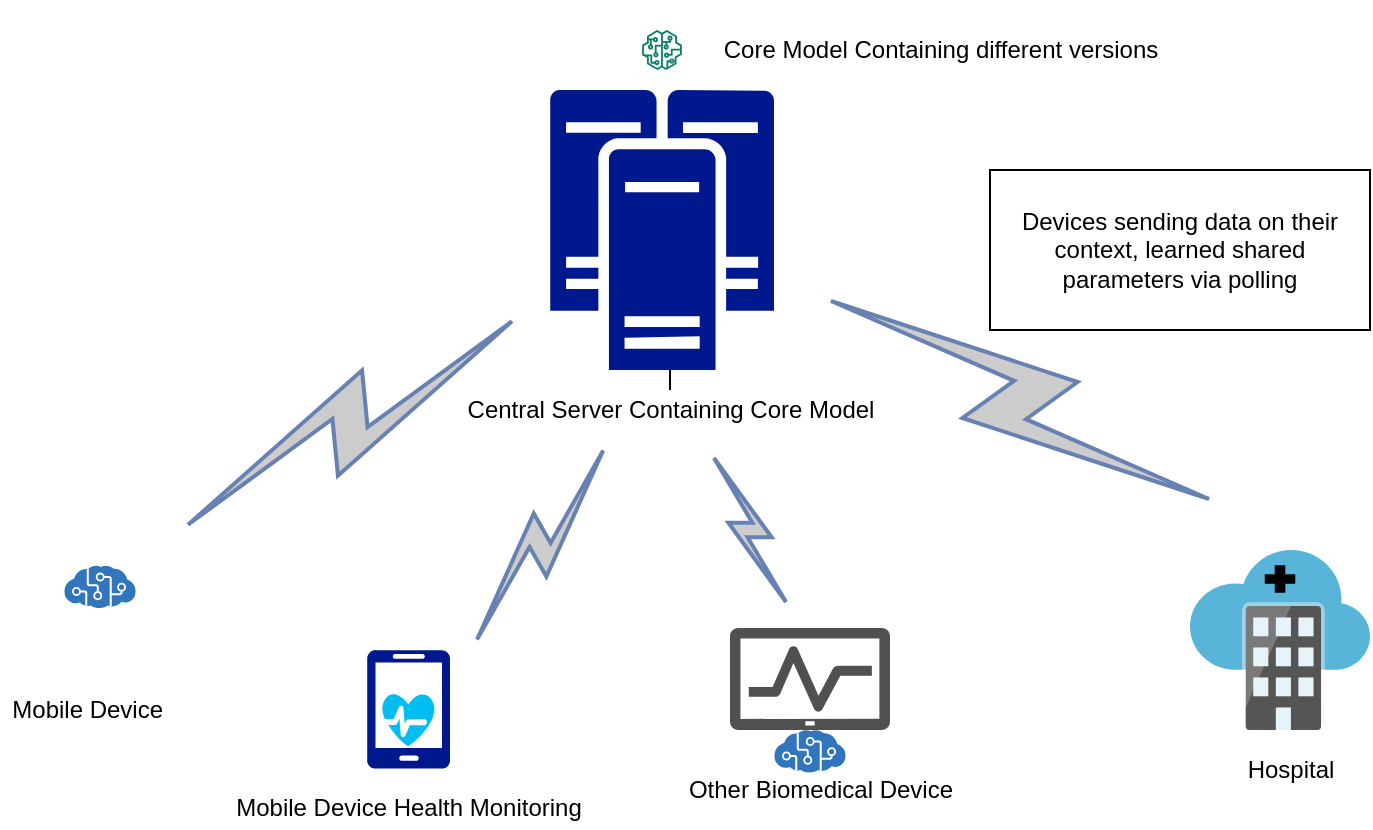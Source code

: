 <mxfile version="15.7.3" type="github">
  <diagram id="7geyOl3rKRpMNPWmD4LE" name="Page-1">
    <mxGraphModel dx="946" dy="614" grid="1" gridSize="10" guides="1" tooltips="1" connect="1" arrows="1" fold="1" page="1" pageScale="1" pageWidth="850" pageHeight="1100" math="0" shadow="0">
      <root>
        <mxCell id="0" />
        <mxCell id="1" parent="0" />
        <mxCell id="iEKxfYjAYJ7HfhQAn8b0-33" value="" style="edgeStyle=orthogonalEdgeStyle;rounded=0;orthogonalLoop=1;jettySize=auto;html=1;" edge="1" parent="1" source="97FAeLUFrbpvgxApTRIG-9" target="97FAeLUFrbpvgxApTRIG-11">
          <mxGeometry relative="1" as="geometry" />
        </mxCell>
        <mxCell id="97FAeLUFrbpvgxApTRIG-9" value="Central Server Containing Core Model" style="text;html=1;align=center;verticalAlign=middle;resizable=0;points=[];autosize=1;strokeColor=none;fillColor=none;" parent="1" vertex="1">
          <mxGeometry x="340" y="220" width="220" height="20" as="geometry" />
        </mxCell>
        <mxCell id="97FAeLUFrbpvgxApTRIG-11" value="" style="sketch=0;aspect=fixed;pointerEvents=1;shadow=0;dashed=0;html=1;strokeColor=none;labelPosition=center;verticalLabelPosition=bottom;verticalAlign=top;align=center;fillColor=#00188D;shape=mxgraph.mscae.enterprise.cluster_server" parent="1" vertex="1">
          <mxGeometry x="390" y="70" width="112" height="140" as="geometry" />
        </mxCell>
        <mxCell id="97FAeLUFrbpvgxApTRIG-16" value="Core Model Containing different versions" style="text;html=1;align=center;verticalAlign=middle;resizable=0;points=[];autosize=1;strokeColor=none;fillColor=none;" parent="1" vertex="1">
          <mxGeometry x="470" y="40" width="230" height="20" as="geometry" />
        </mxCell>
        <mxCell id="97FAeLUFrbpvgxApTRIG-17" value="" style="shape=image;html=1;verticalAlign=top;verticalLabelPosition=bottom;labelBackgroundColor=#ffffff;imageAspect=0;aspect=fixed;image=https://cdn2.iconfinder.com/data/icons/essential-web-2/50/version-episode-statement-event-front-128.png" parent="1" vertex="1">
          <mxGeometry x="410" y="25" width="50" height="50" as="geometry" />
        </mxCell>
        <mxCell id="97FAeLUFrbpvgxApTRIG-19" value="" style="sketch=0;outlineConnect=0;fontColor=#232F3E;gradientColor=none;fillColor=#067F68;strokeColor=none;dashed=0;verticalLabelPosition=bottom;verticalAlign=top;align=center;html=1;fontSize=12;fontStyle=0;aspect=fixed;pointerEvents=1;shape=mxgraph.aws4.sagemaker_model;" parent="1" vertex="1">
          <mxGeometry x="436" y="40" width="20" height="20" as="geometry" />
        </mxCell>
        <mxCell id="iEKxfYjAYJ7HfhQAn8b0-9" value="" style="sketch=0;pointerEvents=1;shadow=0;dashed=0;html=1;strokeColor=none;labelPosition=center;verticalLabelPosition=bottom;verticalAlign=top;align=center;fillColor=#505050;shape=mxgraph.mscae.intune.device_health" vertex="1" parent="1">
          <mxGeometry x="480" y="339" width="80" height="51" as="geometry" />
        </mxCell>
        <mxCell id="iEKxfYjAYJ7HfhQAn8b0-17" value="" style="group" vertex="1" connectable="0" parent="1">
          <mxGeometry x="710" y="300" width="90" height="90" as="geometry" />
        </mxCell>
        <mxCell id="iEKxfYjAYJ7HfhQAn8b0-6" value="" style="sketch=0;aspect=fixed;html=1;points=[];align=center;image;fontSize=12;image=img/lib/mscae/Software_as_a_Service.svg;" vertex="1" parent="iEKxfYjAYJ7HfhQAn8b0-17">
          <mxGeometry width="90" height="90" as="geometry" />
        </mxCell>
        <mxCell id="iEKxfYjAYJ7HfhQAn8b0-16" value="" style="shape=mxgraph.signs.healthcare.first_aid;html=1;pointerEvents=1;fillColor=#000000;strokeColor=none;verticalLabelPosition=bottom;verticalAlign=top;align=center;" vertex="1" parent="iEKxfYjAYJ7HfhQAn8b0-17">
          <mxGeometry x="37.373" y="7.627" width="15.254" height="13.729" as="geometry" />
        </mxCell>
        <mxCell id="iEKxfYjAYJ7HfhQAn8b0-18" value="Hospital" style="text;html=1;align=center;verticalAlign=middle;resizable=0;points=[];autosize=1;strokeColor=none;fillColor=none;" vertex="1" parent="1">
          <mxGeometry x="730" y="400" width="60" height="20" as="geometry" />
        </mxCell>
        <mxCell id="iEKxfYjAYJ7HfhQAn8b0-19" value="Other Biomedical Device" style="text;html=1;align=center;verticalAlign=middle;resizable=0;points=[];autosize=1;strokeColor=none;fillColor=none;" vertex="1" parent="1">
          <mxGeometry x="450" y="410" width="150" height="20" as="geometry" />
        </mxCell>
        <mxCell id="iEKxfYjAYJ7HfhQAn8b0-21" value="Mobile Device Health Monitoring" style="text;html=1;align=center;verticalAlign=middle;resizable=0;points=[];autosize=1;strokeColor=none;fillColor=none;" vertex="1" parent="1">
          <mxGeometry x="224.25" y="419" width="190" height="20" as="geometry" />
        </mxCell>
        <mxCell id="iEKxfYjAYJ7HfhQAn8b0-22" value="" style="group" vertex="1" connectable="0" parent="1">
          <mxGeometry x="130" y="280" width="70" height="80" as="geometry" />
        </mxCell>
        <mxCell id="iEKxfYjAYJ7HfhQAn8b0-1" value="" style="shape=image;html=1;verticalAlign=top;verticalLabelPosition=bottom;labelBackgroundColor=#ffffff;imageAspect=0;aspect=fixed;image=https://cdn4.iconfinder.com/data/icons/top-search-7/128/_phone_communication_iphone_mobile_telephone_smartphone_device-128.png" vertex="1" parent="iEKxfYjAYJ7HfhQAn8b0-22">
          <mxGeometry width="70" height="70" as="geometry" />
        </mxCell>
        <mxCell id="iEKxfYjAYJ7HfhQAn8b0-7" value="" style="sketch=0;aspect=fixed;html=1;points=[];align=center;image;fontSize=12;image=img/lib/mscae/Cognitive_Services.svg;" vertex="1" parent="iEKxfYjAYJ7HfhQAn8b0-22">
          <mxGeometry x="17.143" y="27.755" width="35.714" height="21.429" as="geometry" />
        </mxCell>
        <mxCell id="iEKxfYjAYJ7HfhQAn8b0-23" value="Mobile Device&amp;nbsp;" style="text;html=1;align=center;verticalAlign=middle;resizable=0;points=[];autosize=1;strokeColor=none;fillColor=none;" vertex="1" parent="1">
          <mxGeometry x="115" y="370" width="90" height="20" as="geometry" />
        </mxCell>
        <mxCell id="iEKxfYjAYJ7HfhQAn8b0-24" value="" style="group" vertex="1" connectable="0" parent="1">
          <mxGeometry x="298.5" y="350" width="41.5" height="70" as="geometry" />
        </mxCell>
        <mxCell id="iEKxfYjAYJ7HfhQAn8b0-11" value="" style="sketch=0;aspect=fixed;pointerEvents=1;shadow=0;dashed=0;html=1;strokeColor=none;labelPosition=center;verticalLabelPosition=bottom;verticalAlign=top;align=center;fillColor=#00188D;shape=mxgraph.azure.mobile" vertex="1" parent="iEKxfYjAYJ7HfhQAn8b0-24">
          <mxGeometry width="41.5" height="59.286" as="geometry" />
        </mxCell>
        <mxCell id="iEKxfYjAYJ7HfhQAn8b0-14" value="" style="verticalLabelPosition=bottom;html=1;verticalAlign=top;align=center;strokeColor=none;fillColor=#00BEF2;shape=mxgraph.azure.health_monitoring;" vertex="1" parent="iEKxfYjAYJ7HfhQAn8b0-24">
          <mxGeometry x="7.67" y="21.875" width="26.16" height="26.25" as="geometry" />
        </mxCell>
        <mxCell id="iEKxfYjAYJ7HfhQAn8b0-29" value="" style="sketch=0;aspect=fixed;html=1;points=[];align=center;image;fontSize=12;image=img/lib/mscae/Cognitive_Services.svg;" vertex="1" parent="1">
          <mxGeometry x="502.143" y="389.995" width="35.714" height="21.429" as="geometry" />
        </mxCell>
        <mxCell id="iEKxfYjAYJ7HfhQAn8b0-31" value="" style="html=1;outlineConnect=0;fillColor=#CCCCCC;strokeColor=#6881B3;gradientColor=none;gradientDirection=north;strokeWidth=2;shape=mxgraph.networks.comm_link_edge;html=1;rounded=0;" edge="1" parent="1" source="iEKxfYjAYJ7HfhQAn8b0-1">
          <mxGeometry width="100" height="100" relative="1" as="geometry">
            <mxPoint x="250" y="320" as="sourcePoint" />
            <mxPoint x="380" y="180" as="targetPoint" />
          </mxGeometry>
        </mxCell>
        <mxCell id="iEKxfYjAYJ7HfhQAn8b0-32" value="" style="html=1;outlineConnect=0;fillColor=#CCCCCC;strokeColor=#6881B3;gradientColor=none;gradientDirection=north;strokeWidth=2;shape=mxgraph.networks.comm_link_edge;html=1;rounded=0;entryX=0.364;entryY=1.25;entryDx=0;entryDy=0;entryPerimeter=0;" edge="1" parent="1" target="97FAeLUFrbpvgxApTRIG-9">
          <mxGeometry width="100" height="100" relative="1" as="geometry">
            <mxPoint x="350" y="350" as="sourcePoint" />
            <mxPoint x="440" y="220" as="targetPoint" />
          </mxGeometry>
        </mxCell>
        <mxCell id="iEKxfYjAYJ7HfhQAn8b0-34" value="" style="html=1;outlineConnect=0;fillColor=#CCCCCC;strokeColor=#6881B3;gradientColor=none;gradientDirection=north;strokeWidth=2;shape=mxgraph.networks.comm_link_edge;html=1;rounded=0;" edge="1" parent="1">
          <mxGeometry width="100" height="100" relative="1" as="geometry">
            <mxPoint x="510" y="330" as="sourcePoint" />
            <mxPoint x="470" y="250" as="targetPoint" />
          </mxGeometry>
        </mxCell>
        <mxCell id="iEKxfYjAYJ7HfhQAn8b0-35" value="" style="html=1;outlineConnect=0;fillColor=#CCCCCC;strokeColor=#6881B3;gradientColor=none;gradientDirection=north;strokeWidth=2;shape=mxgraph.networks.comm_link_edge;html=1;rounded=0;" edge="1" parent="1">
          <mxGeometry width="100" height="100" relative="1" as="geometry">
            <mxPoint x="730" y="280" as="sourcePoint" />
            <mxPoint x="520" y="170" as="targetPoint" />
          </mxGeometry>
        </mxCell>
        <mxCell id="iEKxfYjAYJ7HfhQAn8b0-37" value="Devices sending data on their context, learned shared parameters via polling" style="text;html=1;strokeColor=default;fillColor=none;align=center;verticalAlign=middle;whiteSpace=wrap;rounded=0;" vertex="1" parent="1">
          <mxGeometry x="610" y="110" width="190" height="80" as="geometry" />
        </mxCell>
      </root>
    </mxGraphModel>
  </diagram>
</mxfile>
